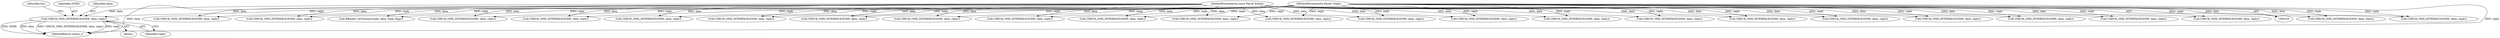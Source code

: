 digraph "0_Android_db829699d3293f254a7387894303451a91278986@pointer" {
"1000138" [label="(Call,CHECK_OMX_INTERFACE(IOMX, data, reply))"];
"1000105" [label="(MethodParameterIn,const Parcel &data)"];
"1000106" [label="(MethodParameterIn,Parcel *reply)"];
"1001364" [label="(MethodReturn,status_t)"];
"1000559" [label="(Call,CHECK_OMX_INTERFACE(IOMX, data, reply))"];
"1000960" [label="(Call,CHECK_OMX_INTERFACE(IOMX, data, reply))"];
"1000853" [label="(Call,CHECK_OMX_INTERFACE(IOMX, data, reply))"];
"1000939" [label="(Call,CHECK_OMX_INTERFACE(IOMX, data, reply))"];
"1001323" [label="(Call,CHECK_OMX_INTERFACE(IOMX, data, reply))"];
"1000138" [label="(Call,CHECK_OMX_INTERFACE(IOMX, data, reply))"];
"1000796" [label="(Call,CHECK_OMX_INTERFACE(IOMX, data, reply))"];
"1000655" [label="(Call,CHECK_OMX_INTERFACE(IOMX, data, reply))"];
"1000106" [label="(MethodParameterIn,Parcel *reply)"];
"1000145" [label="(Identifier,list)"];
"1001095" [label="(Call,CHECK_OMX_INTERFACE(IOMX, data, reply))"];
"1000278" [label="(Call,CHECK_OMX_INTERFACE(IOMX, data, reply))"];
"1000114" [label="(Call,CHECK_OMX_INTERFACE(IOMX, data, reply))"];
"1001272" [label="(Call,CHECK_OMX_INTERFACE(IOMX, data, reply))"];
"1000884" [label="(Call,CHECK_OMX_INTERFACE(IOMX, data, reply))"];
"1000588" [label="(Call,CHECK_OMX_INTERFACE(IOMX, data, reply))"];
"1001212" [label="(Call,CHECK_OMX_INTERFACE(IOMX, data, reply))"];
"1000141" [label="(Identifier,reply)"];
"1001359" [label="(Call,BBinder::onTransact(code, data, reply, flags))"];
"1000754" [label="(Call,CHECK_OMX_INTERFACE(IOMX, data, reply))"];
"1000137" [label="(Block,)"];
"1001001" [label="(Call,CHECK_OMX_INTERFACE(IOMX, data, reply))"];
"1000621" [label="(Call,CHECK_OMX_INTERFACE(IOMX, data, reply))"];
"1000707" [label="(Call,CHECK_OMX_INTERFACE(IOMX, data, reply))"];
"1001241" [label="(Call,CHECK_OMX_INTERFACE(IOMX, data, reply))"];
"1000228" [label="(Call,CHECK_OMX_INTERFACE(IOMX, data, reply))"];
"1001160" [label="(Call,CHECK_OMX_INTERFACE(IOMX, data, reply))"];
"1000245" [label="(Call,CHECK_OMX_INTERFACE(IOMX, data, reply))"];
"1001044" [label="(Call,CHECK_OMX_INTERFACE(IOMX, data, reply))"];
"1000139" [label="(Identifier,IOMX)"];
"1000105" [label="(MethodParameterIn,const Parcel &data)"];
"1000140" [label="(Identifier,data)"];
"1000188" [label="(Call,CHECK_OMX_INTERFACE(IOMX, data, reply))"];
"1000138" -> "1000137"  [label="AST: "];
"1000138" -> "1000141"  [label="CFG: "];
"1000139" -> "1000138"  [label="AST: "];
"1000140" -> "1000138"  [label="AST: "];
"1000141" -> "1000138"  [label="AST: "];
"1000145" -> "1000138"  [label="CFG: "];
"1000138" -> "1001364"  [label="DDG: reply"];
"1000138" -> "1001364"  [label="DDG: IOMX"];
"1000138" -> "1001364"  [label="DDG: data"];
"1000138" -> "1001364"  [label="DDG: CHECK_OMX_INTERFACE(IOMX, data, reply)"];
"1000105" -> "1000138"  [label="DDG: data"];
"1000106" -> "1000138"  [label="DDG: reply"];
"1000105" -> "1000103"  [label="AST: "];
"1000105" -> "1001364"  [label="DDG: data"];
"1000105" -> "1000114"  [label="DDG: data"];
"1000105" -> "1000188"  [label="DDG: data"];
"1000105" -> "1000228"  [label="DDG: data"];
"1000105" -> "1000245"  [label="DDG: data"];
"1000105" -> "1000278"  [label="DDG: data"];
"1000105" -> "1000559"  [label="DDG: data"];
"1000105" -> "1000588"  [label="DDG: data"];
"1000105" -> "1000621"  [label="DDG: data"];
"1000105" -> "1000655"  [label="DDG: data"];
"1000105" -> "1000707"  [label="DDG: data"];
"1000105" -> "1000754"  [label="DDG: data"];
"1000105" -> "1000796"  [label="DDG: data"];
"1000105" -> "1000853"  [label="DDG: data"];
"1000105" -> "1000884"  [label="DDG: data"];
"1000105" -> "1000939"  [label="DDG: data"];
"1000105" -> "1000960"  [label="DDG: data"];
"1000105" -> "1001001"  [label="DDG: data"];
"1000105" -> "1001044"  [label="DDG: data"];
"1000105" -> "1001095"  [label="DDG: data"];
"1000105" -> "1001160"  [label="DDG: data"];
"1000105" -> "1001212"  [label="DDG: data"];
"1000105" -> "1001241"  [label="DDG: data"];
"1000105" -> "1001272"  [label="DDG: data"];
"1000105" -> "1001323"  [label="DDG: data"];
"1000105" -> "1001359"  [label="DDG: data"];
"1000106" -> "1000103"  [label="AST: "];
"1000106" -> "1001364"  [label="DDG: reply"];
"1000106" -> "1000114"  [label="DDG: reply"];
"1000106" -> "1000188"  [label="DDG: reply"];
"1000106" -> "1000228"  [label="DDG: reply"];
"1000106" -> "1000245"  [label="DDG: reply"];
"1000106" -> "1000278"  [label="DDG: reply"];
"1000106" -> "1000559"  [label="DDG: reply"];
"1000106" -> "1000588"  [label="DDG: reply"];
"1000106" -> "1000621"  [label="DDG: reply"];
"1000106" -> "1000655"  [label="DDG: reply"];
"1000106" -> "1000707"  [label="DDG: reply"];
"1000106" -> "1000754"  [label="DDG: reply"];
"1000106" -> "1000796"  [label="DDG: reply"];
"1000106" -> "1000853"  [label="DDG: reply"];
"1000106" -> "1000884"  [label="DDG: reply"];
"1000106" -> "1000939"  [label="DDG: reply"];
"1000106" -> "1000960"  [label="DDG: reply"];
"1000106" -> "1001001"  [label="DDG: reply"];
"1000106" -> "1001044"  [label="DDG: reply"];
"1000106" -> "1001095"  [label="DDG: reply"];
"1000106" -> "1001160"  [label="DDG: reply"];
"1000106" -> "1001212"  [label="DDG: reply"];
"1000106" -> "1001241"  [label="DDG: reply"];
"1000106" -> "1001272"  [label="DDG: reply"];
"1000106" -> "1001323"  [label="DDG: reply"];
"1000106" -> "1001359"  [label="DDG: reply"];
}
